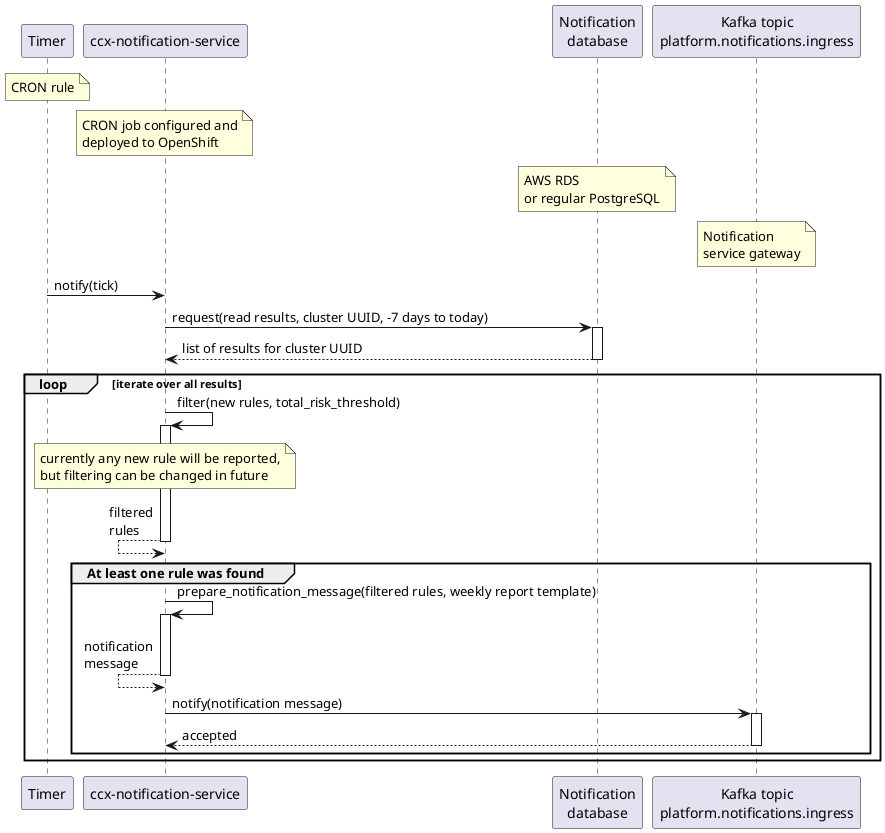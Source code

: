 @startuml
participant Timer
participant "ccx-notification-service"
participant "Notification\ndatabase"
participant "Kafka topic\nplatform.notifications.ingress"

note over Timer : CRON rule
note over "ccx-notification-service" : CRON job configured and\ndeployed to OpenShift
note over "Notification\ndatabase" : AWS RDS\nor regular PostgreSQL
note over "Kafka topic\nplatform.notifications.ingress" : Notification\nservice gateway
Timer -> "ccx-notification-service" : notify(tick)
"ccx-notification-service" -> "Notification\ndatabase" : request(read results, cluster UUID, -7 days to today)
activate "Notification\ndatabase"
"ccx-notification-service" <-- "Notification\ndatabase": list of results for cluster UUID
deactivate "Notification\ndatabase"
loop iterate over all results
"ccx-notification-service" -> "ccx-notification-service" : filter(new rules, total_risk_threshold)
activate "ccx-notification-service"
note over "ccx-notification-service" : currently any new rule will be reported,\nbut filtering can be changed in future
"ccx-notification-service" <-- "ccx-notification-service": filtered\nrules
deactivate "ccx-notification-service"
group At least one rule was found
"ccx-notification-service" -> "ccx-notification-service" : prepare_notification_message(filtered rules, weekly report template)
activate "ccx-notification-service"
"ccx-notification-service" <-- "ccx-notification-service": notification\nmessage
deactivate "ccx-notification-service"
"ccx-notification-service" -> "Kafka topic\nplatform.notifications.ingress" : notify(notification message)
activate "Kafka topic\nplatform.notifications.ingress"
"ccx-notification-service" <-- "Kafka topic\nplatform.notifications.ingress": accepted
deactivate "Kafka topic\nplatform.notifications.ingress"
end
end
@enduml
